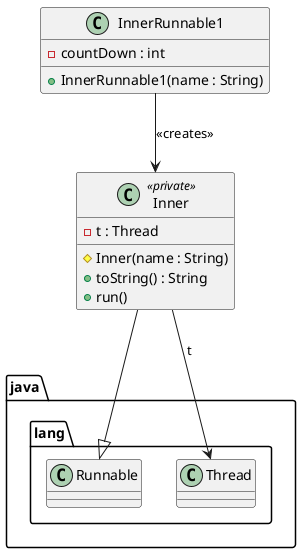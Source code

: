 @startuml innerRunnable1
class InnerRunnable1  {
   - countDown : int
   + InnerRunnable1(name : String)
}

class Inner <<private>> {
   - t : Thread
   # Inner(name : String)
   + toString() : String
   + run()
}

Inner -->  java.lang.Thread : " t"
java.lang.Runnable <|- Inner

InnerRunnable1 --> Inner : <<creates>>

@enduml